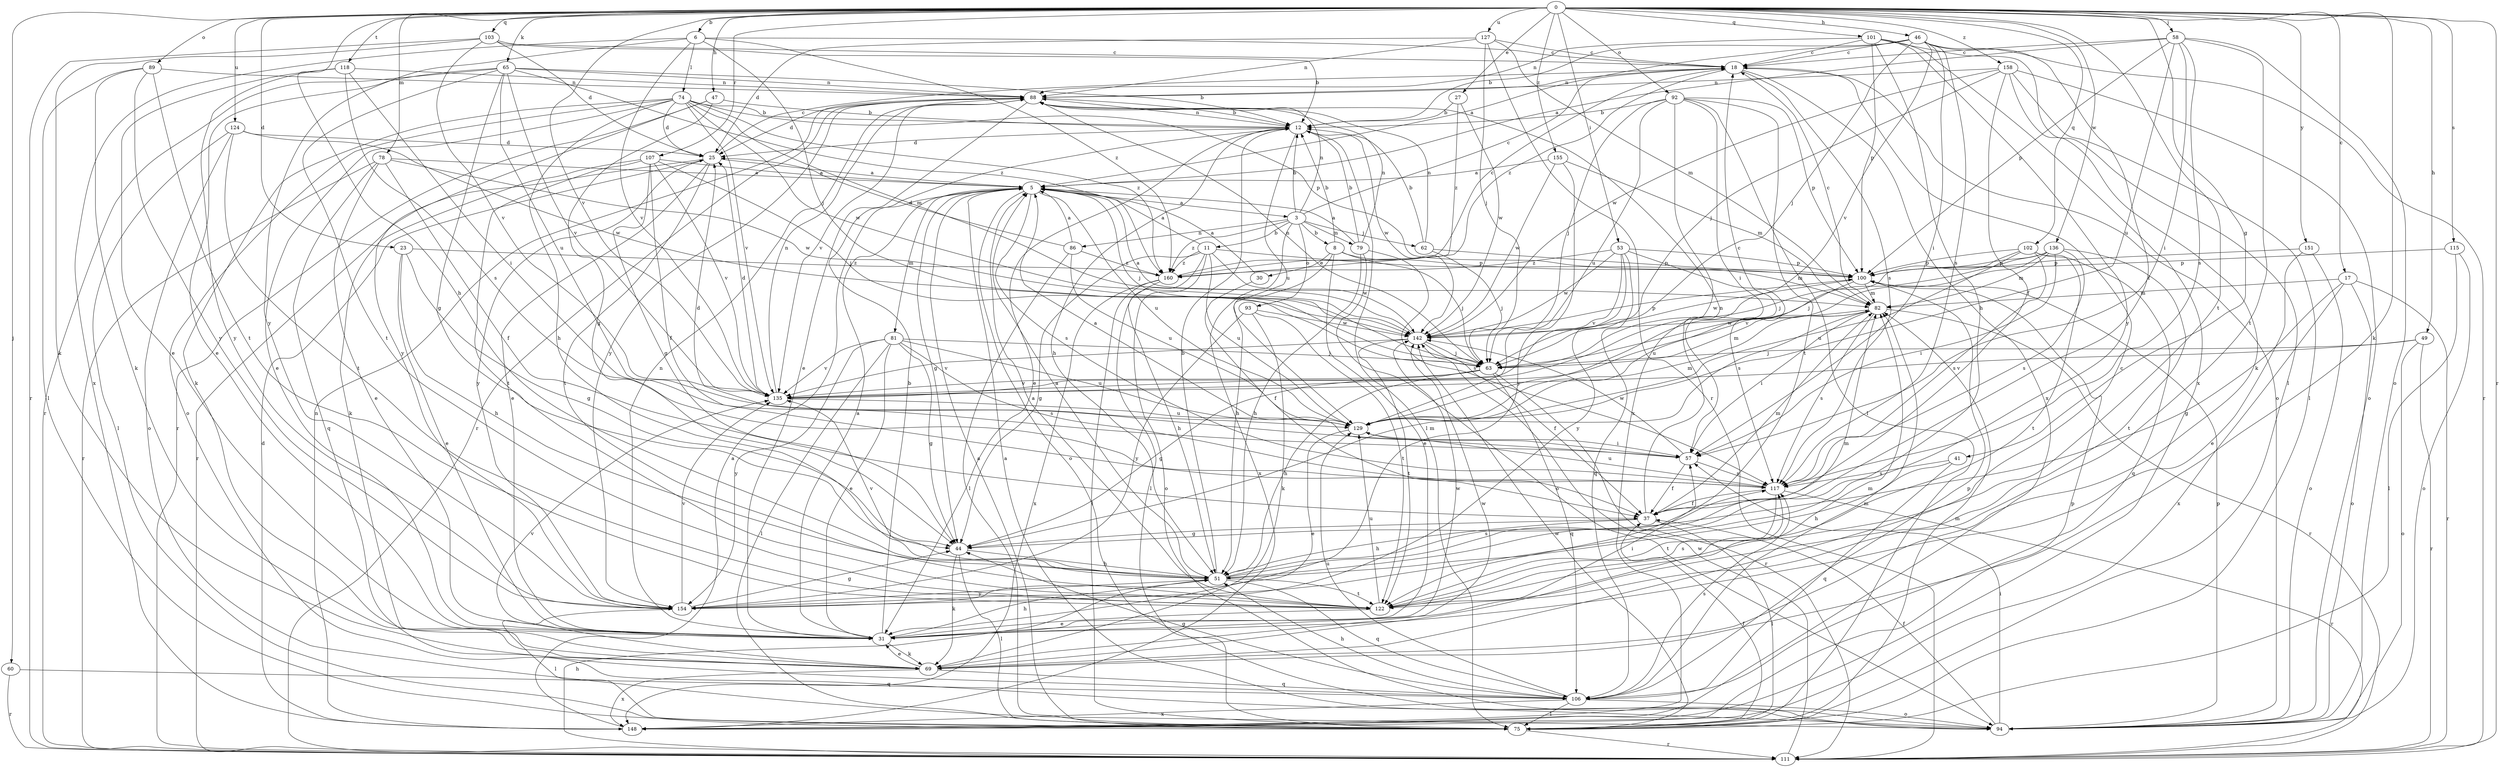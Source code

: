 strict digraph  {
0;
3;
5;
6;
8;
11;
12;
17;
18;
23;
25;
27;
30;
31;
37;
41;
44;
46;
47;
49;
51;
53;
57;
58;
60;
62;
63;
65;
69;
74;
75;
78;
79;
81;
82;
86;
88;
89;
92;
93;
94;
100;
101;
102;
103;
106;
107;
111;
115;
117;
118;
122;
124;
127;
129;
135;
136;
142;
148;
151;
154;
155;
158;
160;
0 -> 6  [label=b];
0 -> 17  [label=c];
0 -> 23  [label=d];
0 -> 27  [label=e];
0 -> 41  [label=g];
0 -> 46  [label=h];
0 -> 47  [label=h];
0 -> 49  [label=h];
0 -> 51  [label=h];
0 -> 53  [label=i];
0 -> 58  [label=j];
0 -> 60  [label=j];
0 -> 65  [label=k];
0 -> 69  [label=k];
0 -> 78  [label=m];
0 -> 89  [label=o];
0 -> 92  [label=o];
0 -> 101  [label=q];
0 -> 102  [label=q];
0 -> 103  [label=q];
0 -> 107  [label=r];
0 -> 111  [label=r];
0 -> 115  [label=s];
0 -> 118  [label=t];
0 -> 122  [label=t];
0 -> 124  [label=u];
0 -> 127  [label=u];
0 -> 135  [label=v];
0 -> 136  [label=w];
0 -> 151  [label=y];
0 -> 155  [label=z];
0 -> 158  [label=z];
3 -> 8  [label=b];
3 -> 11  [label=b];
3 -> 12  [label=b];
3 -> 18  [label=c];
3 -> 62  [label=j];
3 -> 79  [label=m];
3 -> 86  [label=n];
3 -> 88  [label=n];
3 -> 93  [label=o];
3 -> 148  [label=x];
3 -> 160  [label=z];
5 -> 3  [label=a];
5 -> 44  [label=g];
5 -> 63  [label=j];
5 -> 81  [label=m];
5 -> 94  [label=o];
5 -> 117  [label=s];
5 -> 129  [label=u];
6 -> 18  [label=c];
6 -> 63  [label=j];
6 -> 74  [label=l];
6 -> 135  [label=v];
6 -> 148  [label=x];
6 -> 154  [label=y];
6 -> 160  [label=z];
8 -> 12  [label=b];
8 -> 30  [label=e];
8 -> 31  [label=e];
8 -> 51  [label=h];
8 -> 63  [label=j];
8 -> 100  [label=p];
11 -> 5  [label=a];
11 -> 44  [label=g];
11 -> 75  [label=l];
11 -> 82  [label=m];
11 -> 94  [label=o];
11 -> 129  [label=u];
11 -> 142  [label=w];
11 -> 160  [label=z];
12 -> 25  [label=d];
12 -> 31  [label=e];
12 -> 51  [label=h];
12 -> 75  [label=l];
12 -> 88  [label=n];
12 -> 129  [label=u];
12 -> 142  [label=w];
17 -> 44  [label=g];
17 -> 82  [label=m];
17 -> 94  [label=o];
17 -> 111  [label=r];
17 -> 148  [label=x];
18 -> 88  [label=n];
18 -> 94  [label=o];
18 -> 117  [label=s];
18 -> 148  [label=x];
18 -> 160  [label=z];
23 -> 31  [label=e];
23 -> 44  [label=g];
23 -> 51  [label=h];
23 -> 160  [label=z];
25 -> 5  [label=a];
25 -> 18  [label=c];
25 -> 31  [label=e];
25 -> 111  [label=r];
25 -> 122  [label=t];
25 -> 154  [label=y];
27 -> 12  [label=b];
27 -> 142  [label=w];
27 -> 160  [label=z];
30 -> 5  [label=a];
30 -> 37  [label=f];
31 -> 5  [label=a];
31 -> 12  [label=b];
31 -> 51  [label=h];
31 -> 57  [label=i];
31 -> 69  [label=k];
31 -> 88  [label=n];
31 -> 142  [label=w];
37 -> 44  [label=g];
37 -> 51  [label=h];
37 -> 75  [label=l];
37 -> 82  [label=m];
37 -> 88  [label=n];
41 -> 51  [label=h];
41 -> 106  [label=q];
41 -> 117  [label=s];
44 -> 51  [label=h];
44 -> 69  [label=k];
44 -> 75  [label=l];
44 -> 82  [label=m];
46 -> 5  [label=a];
46 -> 12  [label=b];
46 -> 18  [label=c];
46 -> 37  [label=f];
46 -> 57  [label=i];
46 -> 63  [label=j];
46 -> 111  [label=r];
46 -> 117  [label=s];
46 -> 135  [label=v];
47 -> 12  [label=b];
47 -> 44  [label=g];
47 -> 111  [label=r];
47 -> 154  [label=y];
49 -> 63  [label=j];
49 -> 94  [label=o];
49 -> 111  [label=r];
49 -> 135  [label=v];
51 -> 5  [label=a];
51 -> 12  [label=b];
51 -> 82  [label=m];
51 -> 106  [label=q];
51 -> 117  [label=s];
51 -> 122  [label=t];
51 -> 135  [label=v];
51 -> 154  [label=y];
53 -> 100  [label=p];
53 -> 106  [label=q];
53 -> 117  [label=s];
53 -> 135  [label=v];
53 -> 142  [label=w];
53 -> 154  [label=y];
53 -> 160  [label=z];
57 -> 5  [label=a];
57 -> 25  [label=d];
57 -> 37  [label=f];
57 -> 117  [label=s];
57 -> 142  [label=w];
58 -> 5  [label=a];
58 -> 18  [label=c];
58 -> 57  [label=i];
58 -> 94  [label=o];
58 -> 100  [label=p];
58 -> 117  [label=s];
58 -> 122  [label=t];
58 -> 129  [label=u];
60 -> 106  [label=q];
60 -> 111  [label=r];
62 -> 12  [label=b];
62 -> 63  [label=j];
62 -> 88  [label=n];
62 -> 100  [label=p];
63 -> 44  [label=g];
63 -> 51  [label=h];
63 -> 82  [label=m];
63 -> 88  [label=n];
63 -> 106  [label=q];
63 -> 111  [label=r];
63 -> 135  [label=v];
65 -> 12  [label=b];
65 -> 31  [label=e];
65 -> 44  [label=g];
65 -> 88  [label=n];
65 -> 111  [label=r];
65 -> 122  [label=t];
65 -> 129  [label=u];
65 -> 135  [label=v];
65 -> 160  [label=z];
69 -> 18  [label=c];
69 -> 31  [label=e];
69 -> 82  [label=m];
69 -> 106  [label=q];
69 -> 135  [label=v];
69 -> 142  [label=w];
69 -> 148  [label=x];
74 -> 12  [label=b];
74 -> 25  [label=d];
74 -> 31  [label=e];
74 -> 51  [label=h];
74 -> 69  [label=k];
74 -> 82  [label=m];
74 -> 94  [label=o];
74 -> 100  [label=p];
74 -> 135  [label=v];
74 -> 142  [label=w];
74 -> 160  [label=z];
75 -> 5  [label=a];
75 -> 37  [label=f];
75 -> 82  [label=m];
75 -> 111  [label=r];
75 -> 142  [label=w];
78 -> 5  [label=a];
78 -> 31  [label=e];
78 -> 37  [label=f];
78 -> 106  [label=q];
78 -> 111  [label=r];
78 -> 142  [label=w];
79 -> 5  [label=a];
79 -> 12  [label=b];
79 -> 51  [label=h];
79 -> 88  [label=n];
79 -> 94  [label=o];
79 -> 117  [label=s];
81 -> 31  [label=e];
81 -> 44  [label=g];
81 -> 63  [label=j];
81 -> 75  [label=l];
81 -> 117  [label=s];
81 -> 129  [label=u];
81 -> 135  [label=v];
81 -> 154  [label=y];
82 -> 18  [label=c];
82 -> 57  [label=i];
82 -> 111  [label=r];
82 -> 117  [label=s];
82 -> 142  [label=w];
86 -> 5  [label=a];
86 -> 25  [label=d];
86 -> 75  [label=l];
86 -> 129  [label=u];
86 -> 160  [label=z];
88 -> 12  [label=b];
88 -> 25  [label=d];
88 -> 31  [label=e];
88 -> 111  [label=r];
88 -> 135  [label=v];
88 -> 154  [label=y];
89 -> 69  [label=k];
89 -> 75  [label=l];
89 -> 88  [label=n];
89 -> 122  [label=t];
89 -> 154  [label=y];
92 -> 12  [label=b];
92 -> 57  [label=i];
92 -> 63  [label=j];
92 -> 75  [label=l];
92 -> 100  [label=p];
92 -> 122  [label=t];
92 -> 129  [label=u];
92 -> 148  [label=x];
93 -> 69  [label=k];
93 -> 122  [label=t];
93 -> 142  [label=w];
93 -> 154  [label=y];
94 -> 5  [label=a];
94 -> 37  [label=f];
94 -> 57  [label=i];
94 -> 100  [label=p];
100 -> 82  [label=m];
100 -> 129  [label=u];
100 -> 142  [label=w];
101 -> 18  [label=c];
101 -> 51  [label=h];
101 -> 75  [label=l];
101 -> 88  [label=n];
101 -> 100  [label=p];
101 -> 148  [label=x];
101 -> 154  [label=y];
102 -> 63  [label=j];
102 -> 100  [label=p];
102 -> 106  [label=q];
102 -> 117  [label=s];
102 -> 122  [label=t];
102 -> 129  [label=u];
103 -> 12  [label=b];
103 -> 18  [label=c];
103 -> 25  [label=d];
103 -> 69  [label=k];
103 -> 111  [label=r];
103 -> 135  [label=v];
106 -> 44  [label=g];
106 -> 51  [label=h];
106 -> 75  [label=l];
106 -> 82  [label=m];
106 -> 94  [label=o];
106 -> 100  [label=p];
106 -> 117  [label=s];
106 -> 129  [label=u];
106 -> 148  [label=x];
107 -> 5  [label=a];
107 -> 37  [label=f];
107 -> 44  [label=g];
107 -> 63  [label=j];
107 -> 69  [label=k];
107 -> 122  [label=t];
107 -> 135  [label=v];
111 -> 51  [label=h];
111 -> 142  [label=w];
115 -> 75  [label=l];
115 -> 94  [label=o];
115 -> 100  [label=p];
117 -> 37  [label=f];
117 -> 111  [label=r];
117 -> 122  [label=t];
117 -> 129  [label=u];
118 -> 31  [label=e];
118 -> 57  [label=i];
118 -> 88  [label=n];
118 -> 117  [label=s];
118 -> 154  [label=y];
122 -> 5  [label=a];
122 -> 31  [label=e];
122 -> 117  [label=s];
122 -> 129  [label=u];
124 -> 25  [label=d];
124 -> 75  [label=l];
124 -> 94  [label=o];
124 -> 122  [label=t];
124 -> 142  [label=w];
127 -> 18  [label=c];
127 -> 25  [label=d];
127 -> 63  [label=j];
127 -> 82  [label=m];
127 -> 88  [label=n];
127 -> 111  [label=r];
129 -> 18  [label=c];
129 -> 31  [label=e];
129 -> 57  [label=i];
129 -> 82  [label=m];
135 -> 25  [label=d];
135 -> 88  [label=n];
135 -> 129  [label=u];
136 -> 57  [label=i];
136 -> 63  [label=j];
136 -> 82  [label=m];
136 -> 100  [label=p];
136 -> 117  [label=s];
136 -> 122  [label=t];
136 -> 135  [label=v];
142 -> 5  [label=a];
142 -> 37  [label=f];
142 -> 63  [label=j];
142 -> 100  [label=p];
142 -> 122  [label=t];
142 -> 135  [label=v];
148 -> 5  [label=a];
148 -> 25  [label=d];
148 -> 88  [label=n];
148 -> 100  [label=p];
151 -> 31  [label=e];
151 -> 94  [label=o];
151 -> 100  [label=p];
154 -> 44  [label=g];
154 -> 75  [label=l];
154 -> 135  [label=v];
155 -> 5  [label=a];
155 -> 82  [label=m];
155 -> 142  [label=w];
155 -> 154  [label=y];
158 -> 37  [label=f];
158 -> 63  [label=j];
158 -> 69  [label=k];
158 -> 75  [label=l];
158 -> 88  [label=n];
158 -> 94  [label=o];
158 -> 142  [label=w];
160 -> 18  [label=c];
160 -> 51  [label=h];
160 -> 75  [label=l];
160 -> 148  [label=x];
}
